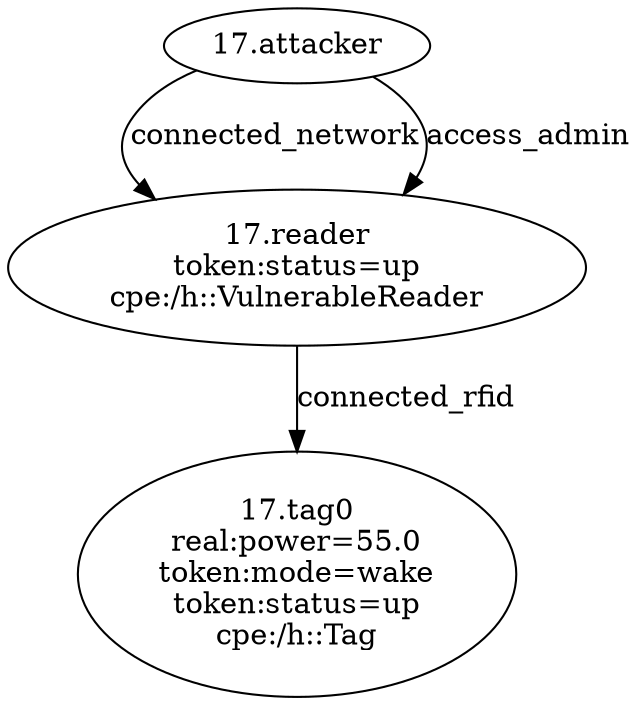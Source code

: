 digraph G {
attacker [label="17.attacker"];
tag0 [label="17.tag0\nreal:power=55.0\ntoken:mode=wake\ntoken:status=up\ncpe:/h::Tag"];
reader [label="17.reader\ntoken:status=up\ncpe:/h::VulnerableReader"];
attacker -> reader  [key=0, label=connected_network];
attacker -> reader  [key=1, label=access_admin];
reader -> tag0  [key=0, label=connected_rfid];
}
